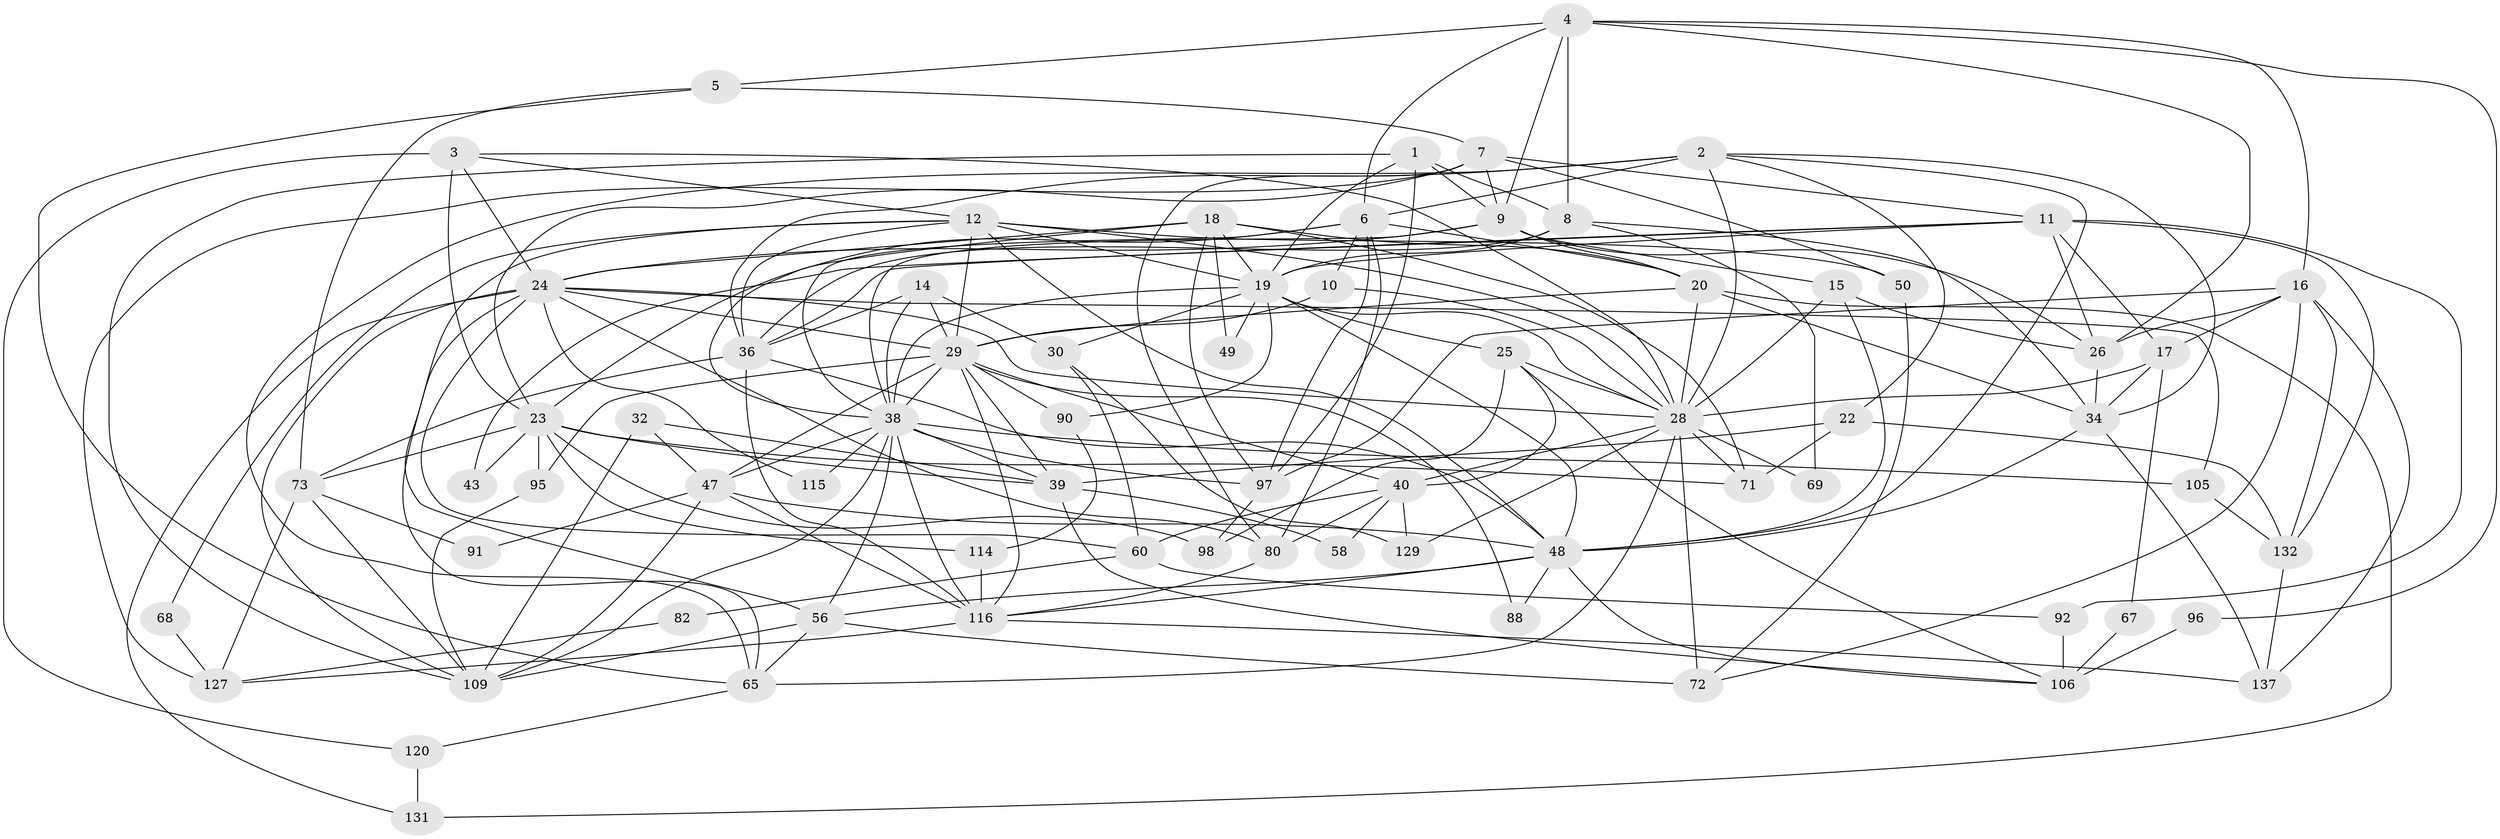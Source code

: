 // original degree distribution, {5: 0.20567375886524822, 2: 0.1347517730496454, 3: 0.3120567375886525, 4: 0.20567375886524822, 6: 0.09929078014184398, 9: 0.0070921985815602835, 8: 0.014184397163120567, 7: 0.014184397163120567, 10: 0.0070921985815602835}
// Generated by graph-tools (version 1.1) at 2025/15/03/09/25 04:15:13]
// undirected, 70 vertices, 194 edges
graph export_dot {
graph [start="1"]
  node [color=gray90,style=filled];
  1;
  2 [super="+55"];
  3 [super="+133+100"];
  4 [super="+21"];
  5;
  6 [super="+119"];
  7 [super="+13"];
  8 [super="+37"];
  9 [super="+45"];
  10;
  11 [super="+57+93+70"];
  12 [super="+61+139"];
  14 [super="+33"];
  15 [super="+27"];
  16 [super="+41"];
  17 [super="+31"];
  18 [super="+44+135"];
  19 [super="+53"];
  20 [super="+42"];
  22 [super="+89"];
  23 [super="+111+103"];
  24 [super="+130+75+107"];
  25 [super="+59"];
  26 [super="+51"];
  28 [super="+125+52"];
  29 [super="+112+64"];
  30 [super="+79"];
  32;
  34 [super="+46+35"];
  36 [super="+117+110"];
  38 [super="+66+76"];
  39 [super="+63+99"];
  40 [super="+94"];
  43;
  47 [super="+121+123"];
  48 [super="+85+101"];
  49;
  50;
  56 [super="+104"];
  58;
  60;
  65 [super="+138"];
  67;
  68;
  69;
  71;
  72 [super="+140"];
  73 [super="+84"];
  80 [super="+83"];
  82;
  88;
  90;
  91;
  92;
  95;
  96;
  97 [super="+124"];
  98;
  105;
  106 [super="+134"];
  109 [super="+136"];
  114 [super="+126"];
  115;
  116;
  120;
  127;
  129;
  131;
  132;
  137;
  1 -- 97;
  1 -- 109;
  1 -- 8;
  1 -- 9;
  1 -- 19;
  2 -- 65;
  2 -- 36 [weight=2];
  2 -- 6;
  2 -- 22;
  2 -- 28;
  2 -- 48;
  2 -- 34;
  3 -- 12;
  3 -- 23;
  3 -- 120;
  3 -- 28;
  3 -- 24;
  4 -- 9;
  4 -- 16;
  4 -- 96;
  4 -- 5;
  4 -- 8;
  4 -- 6;
  4 -- 26;
  5 -- 7;
  5 -- 73;
  5 -- 65;
  6 -- 10;
  6 -- 38;
  6 -- 23;
  6 -- 80;
  6 -- 97;
  6 -- 20;
  7 -- 50;
  7 -- 80;
  7 -- 23;
  7 -- 127;
  7 -- 9;
  7 -- 11;
  8 -- 69;
  8 -- 19 [weight=2];
  8 -- 36;
  8 -- 34;
  9 -- 20;
  9 -- 26;
  9 -- 15;
  9 -- 38;
  9 -- 24;
  10 -- 29;
  10 -- 28;
  11 -- 132;
  11 -- 92;
  11 -- 36 [weight=2];
  11 -- 17;
  11 -- 43;
  11 -- 26 [weight=2];
  11 -- 19;
  12 -- 50;
  12 -- 68;
  12 -- 28;
  12 -- 29;
  12 -- 36;
  12 -- 19;
  12 -- 48;
  12 -- 56;
  14 -- 38;
  14 -- 36;
  14 -- 29;
  14 -- 30;
  15 -- 28;
  15 -- 48;
  15 -- 26;
  16 -- 72;
  16 -- 97;
  16 -- 132;
  16 -- 137;
  16 -- 17;
  16 -- 26;
  17 -- 67;
  17 -- 28;
  17 -- 34;
  18 -- 71;
  18 -- 24;
  18 -- 49;
  18 -- 97;
  18 -- 19;
  18 -- 20;
  18 -- 38;
  19 -- 38;
  19 -- 49;
  19 -- 25;
  19 -- 90;
  19 -- 30;
  19 -- 28;
  19 -- 48;
  20 -- 34;
  20 -- 28;
  20 -- 131;
  20 -- 29;
  22 -- 71;
  22 -- 132;
  22 -- 39;
  23 -- 114;
  23 -- 71;
  23 -- 73;
  23 -- 95;
  23 -- 98;
  23 -- 43;
  23 -- 39;
  24 -- 131;
  24 -- 80;
  24 -- 28 [weight=2];
  24 -- 115;
  24 -- 65;
  24 -- 109;
  24 -- 105;
  24 -- 29;
  24 -- 60;
  25 -- 98;
  25 -- 40;
  25 -- 28 [weight=2];
  25 -- 106;
  26 -- 34;
  28 -- 129;
  28 -- 71;
  28 -- 72 [weight=2];
  28 -- 40;
  28 -- 65;
  28 -- 69;
  29 -- 88;
  29 -- 40;
  29 -- 39 [weight=2];
  29 -- 47;
  29 -- 116;
  29 -- 90;
  29 -- 95;
  29 -- 38;
  30 -- 129;
  30 -- 60;
  32 -- 109;
  32 -- 47;
  32 -- 39;
  34 -- 48;
  34 -- 137;
  36 -- 48;
  36 -- 116;
  36 -- 73;
  38 -- 97 [weight=2];
  38 -- 105;
  38 -- 109;
  38 -- 47;
  38 -- 115;
  38 -- 116;
  38 -- 56;
  38 -- 39;
  39 -- 106;
  39 -- 58;
  40 -- 58;
  40 -- 129;
  40 -- 60;
  40 -- 80;
  47 -- 109;
  47 -- 48;
  47 -- 116;
  47 -- 91;
  48 -- 116;
  48 -- 88;
  48 -- 106;
  48 -- 56;
  50 -- 72;
  56 -- 72;
  56 -- 109;
  56 -- 65;
  60 -- 92;
  60 -- 82;
  65 -- 120;
  67 -- 106;
  68 -- 127;
  73 -- 127;
  73 -- 91;
  73 -- 109;
  80 -- 116;
  82 -- 127;
  90 -- 114;
  92 -- 106;
  95 -- 109;
  96 -- 106 [weight=2];
  97 -- 98;
  105 -- 132;
  114 -- 116 [weight=2];
  116 -- 127;
  116 -- 137;
  120 -- 131;
  132 -- 137;
}
